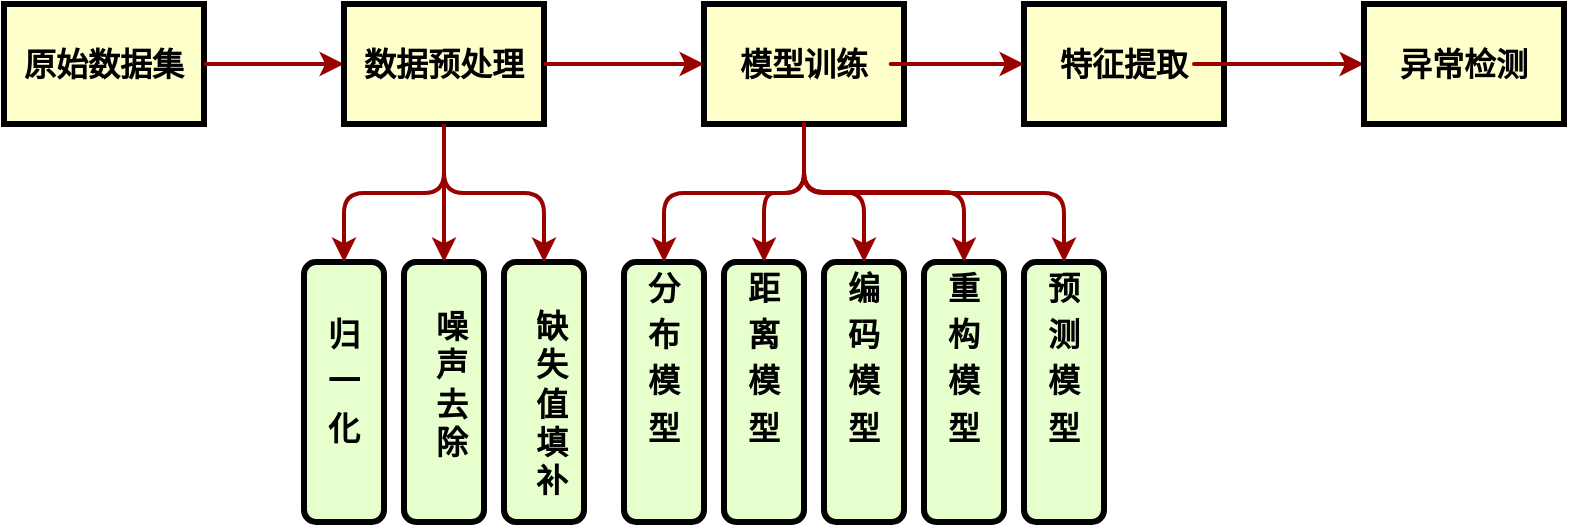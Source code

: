<mxfile version="22.1.3" type="github">
  <diagram name="Page-1" id="c7558073-3199-34d8-9f00-42111426c3f3">
    <mxGraphModel dx="1386" dy="785" grid="1" gridSize="10" guides="1" tooltips="1" connect="1" arrows="1" fold="1" page="1" pageScale="1" pageWidth="826" pageHeight="1169" background="none" math="0" shadow="0">
      <root>
        <mxCell id="0" />
        <mxCell id="1" parent="0" />
        <mxCell id="4" value="原始数据集" style="whiteSpace=wrap;align=center;verticalAlign=middle;fontStyle=1;strokeWidth=3;fillColor=#FFFFCC;fontSize=16;" parent="1" vertex="1">
          <mxGeometry x="20" y="251" width="100" height="60" as="geometry" />
        </mxCell>
        <mxCell id="37" value="" style="edgeStyle=none;noEdgeStyle=1;strokeColor=#990000;strokeWidth=2" parent="1" source="4" target="3kQ_svPrsNT0NtcjGeUu-101" edge="1">
          <mxGeometry width="100" height="100" relative="1" as="geometry">
            <mxPoint x="280" y="190" as="sourcePoint" />
            <mxPoint x="236" y="281" as="targetPoint" />
          </mxGeometry>
        </mxCell>
        <mxCell id="3kQ_svPrsNT0NtcjGeUu-101" value="数据预处理" style="whiteSpace=wrap;align=center;verticalAlign=middle;fontStyle=1;strokeWidth=3;fillColor=#FFFFCC;fontSize=16;" vertex="1" parent="1">
          <mxGeometry x="190" y="251" width="100" height="60" as="geometry" />
        </mxCell>
        <mxCell id="3kQ_svPrsNT0NtcjGeUu-102" value="&lt;p style=&quot;margin: 4px 0px 0px; font-size: 16px;&quot;&gt;&lt;font style=&quot;font-size: 16px;&quot;&gt;&lt;br&gt;&lt;/font&gt;&lt;/p&gt;&lt;p style=&quot;margin: 4px 0px 0px; font-size: 16px;&quot;&gt;&lt;font style=&quot;font-size: 16px;&quot;&gt;归&lt;/font&gt;&lt;/p&gt;&lt;p style=&quot;margin: 4px 0px 0px; font-size: 16px;&quot;&gt;&lt;font style=&quot;font-size: 16px;&quot;&gt;一&lt;/font&gt;&lt;/p&gt;&lt;p style=&quot;margin: 4px 0px 0px; font-size: 16px;&quot;&gt;&lt;font style=&quot;font-size: 16px;&quot;&gt;化&lt;/font&gt;&lt;/p&gt;&lt;p style=&quot;margin: 0px 0px 0px 8px; font-size: 16px;&quot;&gt;&lt;br&gt;&lt;/p&gt;" style="verticalAlign=middle;align=center;overflow=fill;fontSize=12;fontFamily=Helvetica;html=1;rounded=1;fontStyle=1;strokeWidth=3;fillColor=#E6FFCC" vertex="1" parent="1">
          <mxGeometry x="170" y="380" width="40" height="130" as="geometry" />
        </mxCell>
        <mxCell id="3kQ_svPrsNT0NtcjGeUu-104" value="" style="edgeStyle=elbowEdgeStyle;elbow=vertical;strokeColor=#990000;strokeWidth=2;exitX=0.5;exitY=1;exitDx=0;exitDy=0;" edge="1" parent="1" source="3kQ_svPrsNT0NtcjGeUu-101" target="3kQ_svPrsNT0NtcjGeUu-102">
          <mxGeometry width="100" height="100" relative="1" as="geometry">
            <mxPoint x="614" y="430" as="sourcePoint" />
            <mxPoint x="550" y="430" as="targetPoint" />
          </mxGeometry>
        </mxCell>
        <mxCell id="3kQ_svPrsNT0NtcjGeUu-105" value="模型训练" style="whiteSpace=wrap;align=center;verticalAlign=middle;fontStyle=1;strokeWidth=3;fillColor=#FFFFCC;fontSize=16;" vertex="1" parent="1">
          <mxGeometry x="370" y="251" width="100" height="60" as="geometry" />
        </mxCell>
        <mxCell id="3kQ_svPrsNT0NtcjGeUu-109" value="" style="edgeStyle=elbowEdgeStyle;elbow=horizontal;strokeColor=#990000;strokeWidth=2;exitX=1;exitY=0.5;exitDx=0;exitDy=0;entryX=0;entryY=0.5;entryDx=0;entryDy=0;" edge="1" parent="1" source="3kQ_svPrsNT0NtcjGeUu-101" target="3kQ_svPrsNT0NtcjGeUu-105">
          <mxGeometry width="100" height="100" relative="1" as="geometry">
            <mxPoint x="746" y="381" as="sourcePoint" />
            <mxPoint x="746" y="130" as="targetPoint" />
          </mxGeometry>
        </mxCell>
        <mxCell id="3kQ_svPrsNT0NtcjGeUu-111" value="&lt;p style=&quot;margin: 4px 0px 0px; font-size: 16px;&quot;&gt;&lt;font style=&quot;font-size: 16px;&quot;&gt;&lt;br&gt;&lt;/font&gt;&lt;/p&gt;&lt;p style=&quot;margin: 0px 0px 0px 8px; font-size: 16px;&quot;&gt;噪&lt;/p&gt;&lt;p style=&quot;margin: 0px 0px 0px 8px; font-size: 16px;&quot;&gt;声&lt;/p&gt;&lt;p style=&quot;margin: 0px 0px 0px 8px; font-size: 16px;&quot;&gt;去&lt;/p&gt;&lt;p style=&quot;margin: 0px 0px 0px 8px; font-size: 16px;&quot;&gt;除&lt;/p&gt;" style="verticalAlign=middle;align=center;overflow=fill;fontSize=12;fontFamily=Helvetica;html=1;rounded=1;fontStyle=1;strokeWidth=3;fillColor=#E6FFCC" vertex="1" parent="1">
          <mxGeometry x="220" y="380" width="40" height="130" as="geometry" />
        </mxCell>
        <mxCell id="3kQ_svPrsNT0NtcjGeUu-112" value="" style="edgeStyle=elbowEdgeStyle;elbow=vertical;strokeColor=#990000;strokeWidth=2;exitX=0.5;exitY=1;exitDx=0;exitDy=0;entryX=0.5;entryY=0;entryDx=0;entryDy=0;" edge="1" parent="1" source="3kQ_svPrsNT0NtcjGeUu-101" target="3kQ_svPrsNT0NtcjGeUu-111">
          <mxGeometry width="100" height="100" relative="1" as="geometry">
            <mxPoint x="240" y="321" as="sourcePoint" />
            <mxPoint x="130" y="390" as="targetPoint" />
          </mxGeometry>
        </mxCell>
        <mxCell id="3kQ_svPrsNT0NtcjGeUu-113" value="&lt;p style=&quot;margin: 4px 0px 0px; font-size: 16px;&quot;&gt;&lt;font style=&quot;font-size: 16px;&quot;&gt;&lt;br&gt;&lt;/font&gt;&lt;/p&gt;&lt;p style=&quot;margin: 0px 0px 0px 8px; font-size: 16px;&quot;&gt;缺&lt;/p&gt;&lt;p style=&quot;margin: 0px 0px 0px 8px; font-size: 16px;&quot;&gt;失&lt;/p&gt;&lt;p style=&quot;margin: 0px 0px 0px 8px; font-size: 16px;&quot;&gt;值&lt;/p&gt;&lt;p style=&quot;margin: 0px 0px 0px 8px; font-size: 16px;&quot;&gt;填&lt;/p&gt;&lt;p style=&quot;margin: 0px 0px 0px 8px; font-size: 16px;&quot;&gt;补&lt;/p&gt;" style="verticalAlign=middle;align=center;overflow=fill;fontSize=12;fontFamily=Helvetica;html=1;rounded=1;fontStyle=1;strokeWidth=3;fillColor=#E6FFCC" vertex="1" parent="1">
          <mxGeometry x="270" y="380" width="40" height="130" as="geometry" />
        </mxCell>
        <mxCell id="3kQ_svPrsNT0NtcjGeUu-114" value="" style="edgeStyle=elbowEdgeStyle;elbow=vertical;strokeColor=#990000;strokeWidth=2;exitX=0.5;exitY=1;exitDx=0;exitDy=0;entryX=0.5;entryY=0;entryDx=0;entryDy=0;" edge="1" parent="1" source="3kQ_svPrsNT0NtcjGeUu-101" target="3kQ_svPrsNT0NtcjGeUu-113">
          <mxGeometry width="100" height="100" relative="1" as="geometry">
            <mxPoint x="240" y="321" as="sourcePoint" />
            <mxPoint x="240" y="390" as="targetPoint" />
          </mxGeometry>
        </mxCell>
        <mxCell id="3kQ_svPrsNT0NtcjGeUu-115" value="特征提取" style="whiteSpace=wrap;align=center;verticalAlign=middle;fontStyle=1;strokeWidth=3;fillColor=#FFFFCC;fontSize=16;" vertex="1" parent="1">
          <mxGeometry x="530" y="251.0" width="100" height="60" as="geometry" />
        </mxCell>
        <mxCell id="3kQ_svPrsNT0NtcjGeUu-116" value="" style="edgeStyle=elbowEdgeStyle;elbow=horizontal;strokeColor=#990000;strokeWidth=2;exitX=1;exitY=0.5;exitDx=0;exitDy=0;entryX=0;entryY=0.5;entryDx=0;entryDy=0;" edge="1" parent="1" source="3kQ_svPrsNT0NtcjGeUu-105" target="3kQ_svPrsNT0NtcjGeUu-115">
          <mxGeometry width="100" height="100" relative="1" as="geometry">
            <mxPoint x="455" y="156" as="sourcePoint" />
            <mxPoint x="701" y="100" as="targetPoint" />
            <Array as="points">
              <mxPoint x="460" y="280" />
            </Array>
          </mxGeometry>
        </mxCell>
        <mxCell id="3kQ_svPrsNT0NtcjGeUu-118" value="" style="edgeStyle=elbowEdgeStyle;elbow=horizontal;strokeColor=#990000;strokeWidth=2;entryX=0;entryY=0.5;entryDx=0;entryDy=0;exitX=1;exitY=0.5;exitDx=0;exitDy=0;" edge="1" parent="1" source="3kQ_svPrsNT0NtcjGeUu-115" target="3kQ_svPrsNT0NtcjGeUu-119">
          <mxGeometry width="100" height="100" relative="1" as="geometry">
            <mxPoint x="600" y="340" as="sourcePoint" />
            <mxPoint x="510" y="380" as="targetPoint" />
            <Array as="points">
              <mxPoint x="610" y="280" />
            </Array>
          </mxGeometry>
        </mxCell>
        <mxCell id="3kQ_svPrsNT0NtcjGeUu-119" value="异常检测" style="whiteSpace=wrap;align=center;verticalAlign=middle;fontStyle=1;strokeWidth=3;fillColor=#FFFFCC;fontSize=16;" vertex="1" parent="1">
          <mxGeometry x="700" y="251" width="100" height="60" as="geometry" />
        </mxCell>
        <mxCell id="3kQ_svPrsNT0NtcjGeUu-120" value="&lt;p style=&quot;margin: 4px 0px 0px; font-size: 16px;&quot;&gt;分&lt;/p&gt;&lt;p style=&quot;margin: 4px 0px 0px; font-size: 16px;&quot;&gt;布&lt;/p&gt;&lt;p style=&quot;margin: 4px 0px 0px; font-size: 16px;&quot;&gt;模&lt;/p&gt;&lt;p style=&quot;margin: 4px 0px 0px; font-size: 16px;&quot;&gt;型&lt;/p&gt;&lt;p style=&quot;margin: 0px 0px 0px 8px; font-size: 16px;&quot;&gt;&lt;br&gt;&lt;/p&gt;" style="verticalAlign=middle;align=center;overflow=fill;fontSize=12;fontFamily=Helvetica;html=1;rounded=1;fontStyle=1;strokeWidth=3;fillColor=#E6FFCC" vertex="1" parent="1">
          <mxGeometry x="330" y="380" width="40" height="130" as="geometry" />
        </mxCell>
        <mxCell id="3kQ_svPrsNT0NtcjGeUu-121" value="&lt;p style=&quot;margin: 4px 0px 0px; font-size: 16px;&quot;&gt;&lt;span style=&quot;background-color: initial;&quot;&gt;距&lt;/span&gt;&lt;/p&gt;&lt;p style=&quot;margin: 4px 0px 0px; font-size: 16px;&quot;&gt;&lt;span style=&quot;background-color: initial;&quot;&gt;离&lt;/span&gt;&lt;/p&gt;&lt;p style=&quot;margin: 4px 0px 0px; font-size: 16px;&quot;&gt;&lt;span style=&quot;background-color: initial;&quot;&gt;模&lt;/span&gt;&lt;/p&gt;&lt;p style=&quot;margin: 4px 0px 0px; font-size: 16px;&quot;&gt;型&lt;/p&gt;&lt;p style=&quot;margin: 0px 0px 0px 8px; font-size: 16px;&quot;&gt;&lt;br&gt;&lt;/p&gt;" style="verticalAlign=middle;align=center;overflow=fill;fontSize=12;fontFamily=Helvetica;html=1;rounded=1;fontStyle=1;strokeWidth=3;fillColor=#E6FFCC" vertex="1" parent="1">
          <mxGeometry x="380" y="380" width="40" height="130" as="geometry" />
        </mxCell>
        <mxCell id="3kQ_svPrsNT0NtcjGeUu-122" value="&lt;p style=&quot;margin: 4px 0px 0px; font-size: 16px;&quot;&gt;编&lt;/p&gt;&lt;p style=&quot;margin: 4px 0px 0px; font-size: 16px;&quot;&gt;码&lt;/p&gt;&lt;p style=&quot;margin: 4px 0px 0px; font-size: 16px;&quot;&gt;&lt;span style=&quot;background-color: initial;&quot;&gt;模&lt;/span&gt;&lt;/p&gt;&lt;p style=&quot;margin: 4px 0px 0px; font-size: 16px;&quot;&gt;型&lt;/p&gt;&lt;p style=&quot;margin: 0px 0px 0px 8px; font-size: 16px;&quot;&gt;&lt;br&gt;&lt;/p&gt;" style="verticalAlign=middle;align=center;overflow=fill;fontSize=12;fontFamily=Helvetica;html=1;rounded=1;fontStyle=1;strokeWidth=3;fillColor=#E6FFCC" vertex="1" parent="1">
          <mxGeometry x="430" y="380" width="40" height="130" as="geometry" />
        </mxCell>
        <mxCell id="3kQ_svPrsNT0NtcjGeUu-123" value="&lt;p style=&quot;margin: 4px 0px 0px; font-size: 16px;&quot;&gt;重&lt;/p&gt;&lt;p style=&quot;margin: 4px 0px 0px; font-size: 16px;&quot;&gt;构&lt;/p&gt;&lt;p style=&quot;margin: 4px 0px 0px; font-size: 16px;&quot;&gt;&lt;span style=&quot;background-color: initial;&quot;&gt;模&lt;/span&gt;&lt;/p&gt;&lt;p style=&quot;margin: 4px 0px 0px; font-size: 16px;&quot;&gt;型&lt;/p&gt;&lt;p style=&quot;margin: 0px 0px 0px 8px; font-size: 16px;&quot;&gt;&lt;br&gt;&lt;/p&gt;" style="verticalAlign=middle;align=center;overflow=fill;fontSize=12;fontFamily=Helvetica;html=1;rounded=1;fontStyle=1;strokeWidth=3;fillColor=#E6FFCC" vertex="1" parent="1">
          <mxGeometry x="480" y="380" width="40" height="130" as="geometry" />
        </mxCell>
        <mxCell id="3kQ_svPrsNT0NtcjGeUu-124" value="&lt;p style=&quot;margin: 4px 0px 0px; font-size: 16px;&quot;&gt;预&lt;/p&gt;&lt;p style=&quot;margin: 4px 0px 0px; font-size: 16px;&quot;&gt;测&lt;/p&gt;&lt;p style=&quot;margin: 4px 0px 0px; font-size: 16px;&quot;&gt;&lt;span style=&quot;background-color: initial;&quot;&gt;模&lt;/span&gt;&lt;/p&gt;&lt;p style=&quot;margin: 4px 0px 0px; font-size: 16px;&quot;&gt;型&lt;/p&gt;&lt;p style=&quot;margin: 0px 0px 0px 8px; font-size: 16px;&quot;&gt;&lt;br&gt;&lt;/p&gt;" style="verticalAlign=middle;align=center;overflow=fill;fontSize=12;fontFamily=Helvetica;html=1;rounded=1;fontStyle=1;strokeWidth=3;fillColor=#E6FFCC" vertex="1" parent="1">
          <mxGeometry x="530" y="380" width="40" height="130" as="geometry" />
        </mxCell>
        <mxCell id="3kQ_svPrsNT0NtcjGeUu-125" value="" style="edgeStyle=elbowEdgeStyle;elbow=vertical;strokeColor=#990000;strokeWidth=2;exitX=0.5;exitY=1;exitDx=0;exitDy=0;entryX=0.5;entryY=0;entryDx=0;entryDy=0;" edge="1" parent="1" source="3kQ_svPrsNT0NtcjGeUu-105" target="3kQ_svPrsNT0NtcjGeUu-120">
          <mxGeometry width="100" height="100" relative="1" as="geometry">
            <mxPoint x="250" y="321" as="sourcePoint" />
            <mxPoint x="300" y="390" as="targetPoint" />
          </mxGeometry>
        </mxCell>
        <mxCell id="3kQ_svPrsNT0NtcjGeUu-126" value="" style="edgeStyle=elbowEdgeStyle;elbow=vertical;strokeColor=#990000;strokeWidth=2;exitX=0.5;exitY=1;exitDx=0;exitDy=0;entryX=0.5;entryY=0;entryDx=0;entryDy=0;" edge="1" parent="1" source="3kQ_svPrsNT0NtcjGeUu-105" target="3kQ_svPrsNT0NtcjGeUu-121">
          <mxGeometry width="100" height="100" relative="1" as="geometry">
            <mxPoint x="430" y="321" as="sourcePoint" />
            <mxPoint x="370" y="390" as="targetPoint" />
          </mxGeometry>
        </mxCell>
        <mxCell id="3kQ_svPrsNT0NtcjGeUu-127" value="" style="edgeStyle=elbowEdgeStyle;elbow=vertical;strokeColor=#990000;strokeWidth=2;entryX=0.5;entryY=0;entryDx=0;entryDy=0;" edge="1" parent="1" target="3kQ_svPrsNT0NtcjGeUu-122">
          <mxGeometry width="100" height="100" relative="1" as="geometry">
            <mxPoint x="420" y="310" as="sourcePoint" />
            <mxPoint x="420" y="390" as="targetPoint" />
          </mxGeometry>
        </mxCell>
        <mxCell id="3kQ_svPrsNT0NtcjGeUu-128" value="" style="edgeStyle=elbowEdgeStyle;elbow=vertical;strokeColor=#990000;strokeWidth=2;entryX=0.5;entryY=0;entryDx=0;entryDy=0;" edge="1" parent="1" target="3kQ_svPrsNT0NtcjGeUu-123">
          <mxGeometry width="100" height="100" relative="1" as="geometry">
            <mxPoint x="420" y="310" as="sourcePoint" />
            <mxPoint x="470" y="390" as="targetPoint" />
          </mxGeometry>
        </mxCell>
        <mxCell id="3kQ_svPrsNT0NtcjGeUu-129" value="" style="edgeStyle=elbowEdgeStyle;elbow=vertical;strokeColor=#990000;strokeWidth=2;entryX=0.5;entryY=0;entryDx=0;entryDy=0;exitX=0.5;exitY=1;exitDx=0;exitDy=0;" edge="1" parent="1" source="3kQ_svPrsNT0NtcjGeUu-105" target="3kQ_svPrsNT0NtcjGeUu-124">
          <mxGeometry width="100" height="100" relative="1" as="geometry">
            <mxPoint x="430" y="320" as="sourcePoint" />
            <mxPoint x="520" y="390" as="targetPoint" />
          </mxGeometry>
        </mxCell>
      </root>
    </mxGraphModel>
  </diagram>
</mxfile>
